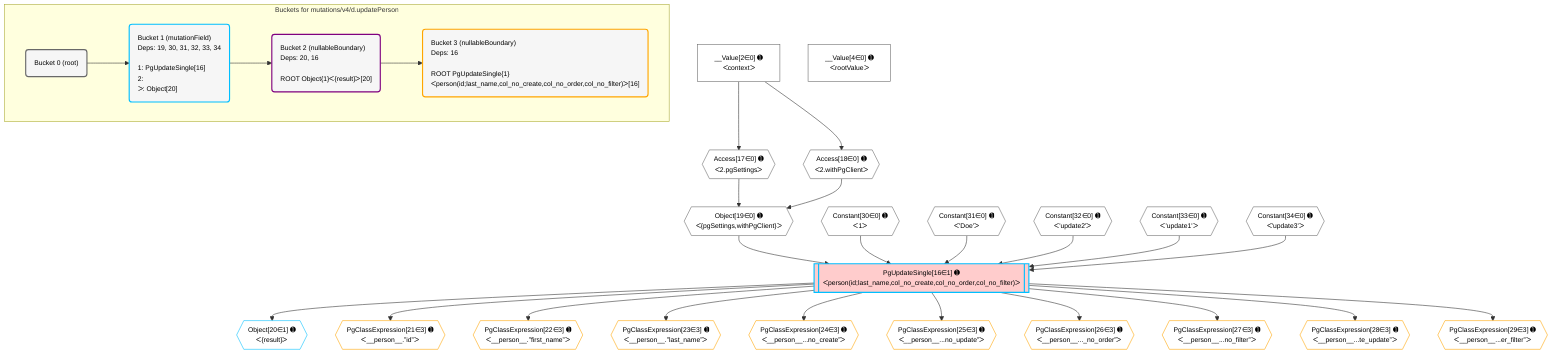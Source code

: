 %%{init: {'themeVariables': { 'fontSize': '12px'}}}%%
graph TD
    classDef path fill:#eee,stroke:#000,color:#000
    classDef plan fill:#fff,stroke-width:1px,color:#000
    classDef itemplan fill:#fff,stroke-width:2px,color:#000
    classDef unbatchedplan fill:#dff,stroke-width:1px,color:#000
    classDef sideeffectplan fill:#fcc,stroke-width:2px,color:#000
    classDef bucket fill:#f6f6f6,color:#000,stroke-width:2px,text-align:left


    %% plan dependencies
    Object19{{"Object[19∈0] ➊<br />ᐸ{pgSettings,withPgClient}ᐳ"}}:::plan
    Access17{{"Access[17∈0] ➊<br />ᐸ2.pgSettingsᐳ"}}:::plan
    Access18{{"Access[18∈0] ➊<br />ᐸ2.withPgClientᐳ"}}:::plan
    Access17 & Access18 --> Object19
    __Value2["__Value[2∈0] ➊<br />ᐸcontextᐳ"]:::plan
    __Value2 --> Access17
    __Value2 --> Access18
    __Value4["__Value[4∈0] ➊<br />ᐸrootValueᐳ"]:::plan
    Constant30{{"Constant[30∈0] ➊<br />ᐸ1ᐳ"}}:::plan
    Constant31{{"Constant[31∈0] ➊<br />ᐸ'Doe'ᐳ"}}:::plan
    Constant32{{"Constant[32∈0] ➊<br />ᐸ'update2'ᐳ"}}:::plan
    Constant33{{"Constant[33∈0] ➊<br />ᐸ'update1'ᐳ"}}:::plan
    Constant34{{"Constant[34∈0] ➊<br />ᐸ'update3'ᐳ"}}:::plan
    PgUpdateSingle16[["PgUpdateSingle[16∈1] ➊<br />ᐸperson(id;last_name,col_no_create,col_no_order,col_no_filter)ᐳ"]]:::sideeffectplan
    Object19 & Constant30 & Constant31 & Constant32 & Constant33 & Constant34 --> PgUpdateSingle16
    Object20{{"Object[20∈1] ➊<br />ᐸ{result}ᐳ"}}:::plan
    PgUpdateSingle16 --> Object20
    PgClassExpression21{{"PgClassExpression[21∈3] ➊<br />ᐸ__person__.”id”ᐳ"}}:::plan
    PgUpdateSingle16 --> PgClassExpression21
    PgClassExpression22{{"PgClassExpression[22∈3] ➊<br />ᐸ__person__.”first_name”ᐳ"}}:::plan
    PgUpdateSingle16 --> PgClassExpression22
    PgClassExpression23{{"PgClassExpression[23∈3] ➊<br />ᐸ__person__.”last_name”ᐳ"}}:::plan
    PgUpdateSingle16 --> PgClassExpression23
    PgClassExpression24{{"PgClassExpression[24∈3] ➊<br />ᐸ__person__...no_create”ᐳ"}}:::plan
    PgUpdateSingle16 --> PgClassExpression24
    PgClassExpression25{{"PgClassExpression[25∈3] ➊<br />ᐸ__person__...no_update”ᐳ"}}:::plan
    PgUpdateSingle16 --> PgClassExpression25
    PgClassExpression26{{"PgClassExpression[26∈3] ➊<br />ᐸ__person__..._no_order”ᐳ"}}:::plan
    PgUpdateSingle16 --> PgClassExpression26
    PgClassExpression27{{"PgClassExpression[27∈3] ➊<br />ᐸ__person__...no_filter”ᐳ"}}:::plan
    PgUpdateSingle16 --> PgClassExpression27
    PgClassExpression28{{"PgClassExpression[28∈3] ➊<br />ᐸ__person__...te_update”ᐳ"}}:::plan
    PgUpdateSingle16 --> PgClassExpression28
    PgClassExpression29{{"PgClassExpression[29∈3] ➊<br />ᐸ__person__...er_filter”ᐳ"}}:::plan
    PgUpdateSingle16 --> PgClassExpression29

    %% define steps

    subgraph "Buckets for mutations/v4/d.updatePerson"
    Bucket0("Bucket 0 (root)"):::bucket
    classDef bucket0 stroke:#696969
    class Bucket0,__Value2,__Value4,Access17,Access18,Object19,Constant30,Constant31,Constant32,Constant33,Constant34 bucket0
    Bucket1("Bucket 1 (mutationField)<br />Deps: 19, 30, 31, 32, 33, 34<br /><br />1: PgUpdateSingle[16]<br />2: <br />ᐳ: Object[20]"):::bucket
    classDef bucket1 stroke:#00bfff
    class Bucket1,PgUpdateSingle16,Object20 bucket1
    Bucket2("Bucket 2 (nullableBoundary)<br />Deps: 20, 16<br /><br />ROOT Object{1}ᐸ{result}ᐳ[20]"):::bucket
    classDef bucket2 stroke:#7f007f
    class Bucket2 bucket2
    Bucket3("Bucket 3 (nullableBoundary)<br />Deps: 16<br /><br />ROOT PgUpdateSingle{1}ᐸperson(id;last_name,col_no_create,col_no_order,col_no_filter)ᐳ[16]"):::bucket
    classDef bucket3 stroke:#ffa500
    class Bucket3,PgClassExpression21,PgClassExpression22,PgClassExpression23,PgClassExpression24,PgClassExpression25,PgClassExpression26,PgClassExpression27,PgClassExpression28,PgClassExpression29 bucket3
    Bucket0 --> Bucket1
    Bucket1 --> Bucket2
    Bucket2 --> Bucket3
    end